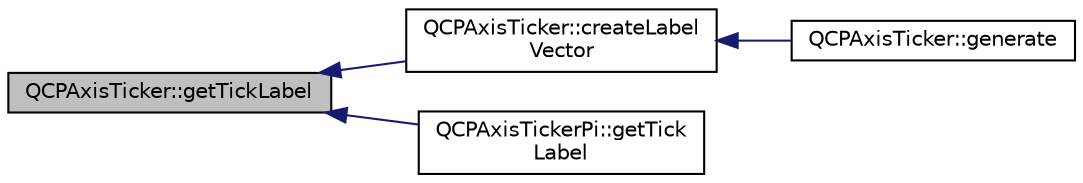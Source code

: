 digraph "QCPAxisTicker::getTickLabel"
{
  edge [fontname="Helvetica",fontsize="10",labelfontname="Helvetica",labelfontsize="10"];
  node [fontname="Helvetica",fontsize="10",shape=record];
  rankdir="LR";
  Node61 [label="QCPAxisTicker::getTickLabel",height=0.2,width=0.4,color="black", fillcolor="grey75", style="filled", fontcolor="black"];
  Node61 -> Node62 [dir="back",color="midnightblue",fontsize="10",style="solid",fontname="Helvetica"];
  Node62 [label="QCPAxisTicker::createLabel\lVector",height=0.2,width=0.4,color="black", fillcolor="white", style="filled",URL="$class_q_c_p_axis_ticker.html#a804050e408f37a0b9770c6654ebe6aa7"];
  Node62 -> Node63 [dir="back",color="midnightblue",fontsize="10",style="solid",fontname="Helvetica"];
  Node63 [label="QCPAxisTicker::generate",height=0.2,width=0.4,color="black", fillcolor="white", style="filled",URL="$class_q_c_p_axis_ticker.html#aefbd11725678ca824add8cf926cbc856"];
  Node61 -> Node64 [dir="back",color="midnightblue",fontsize="10",style="solid",fontname="Helvetica"];
  Node64 [label="QCPAxisTickerPi::getTick\lLabel",height=0.2,width=0.4,color="black", fillcolor="white", style="filled",URL="$class_q_c_p_axis_ticker_pi.html#a9a087d931d4344b8a91d5cecceff7109"];
}
